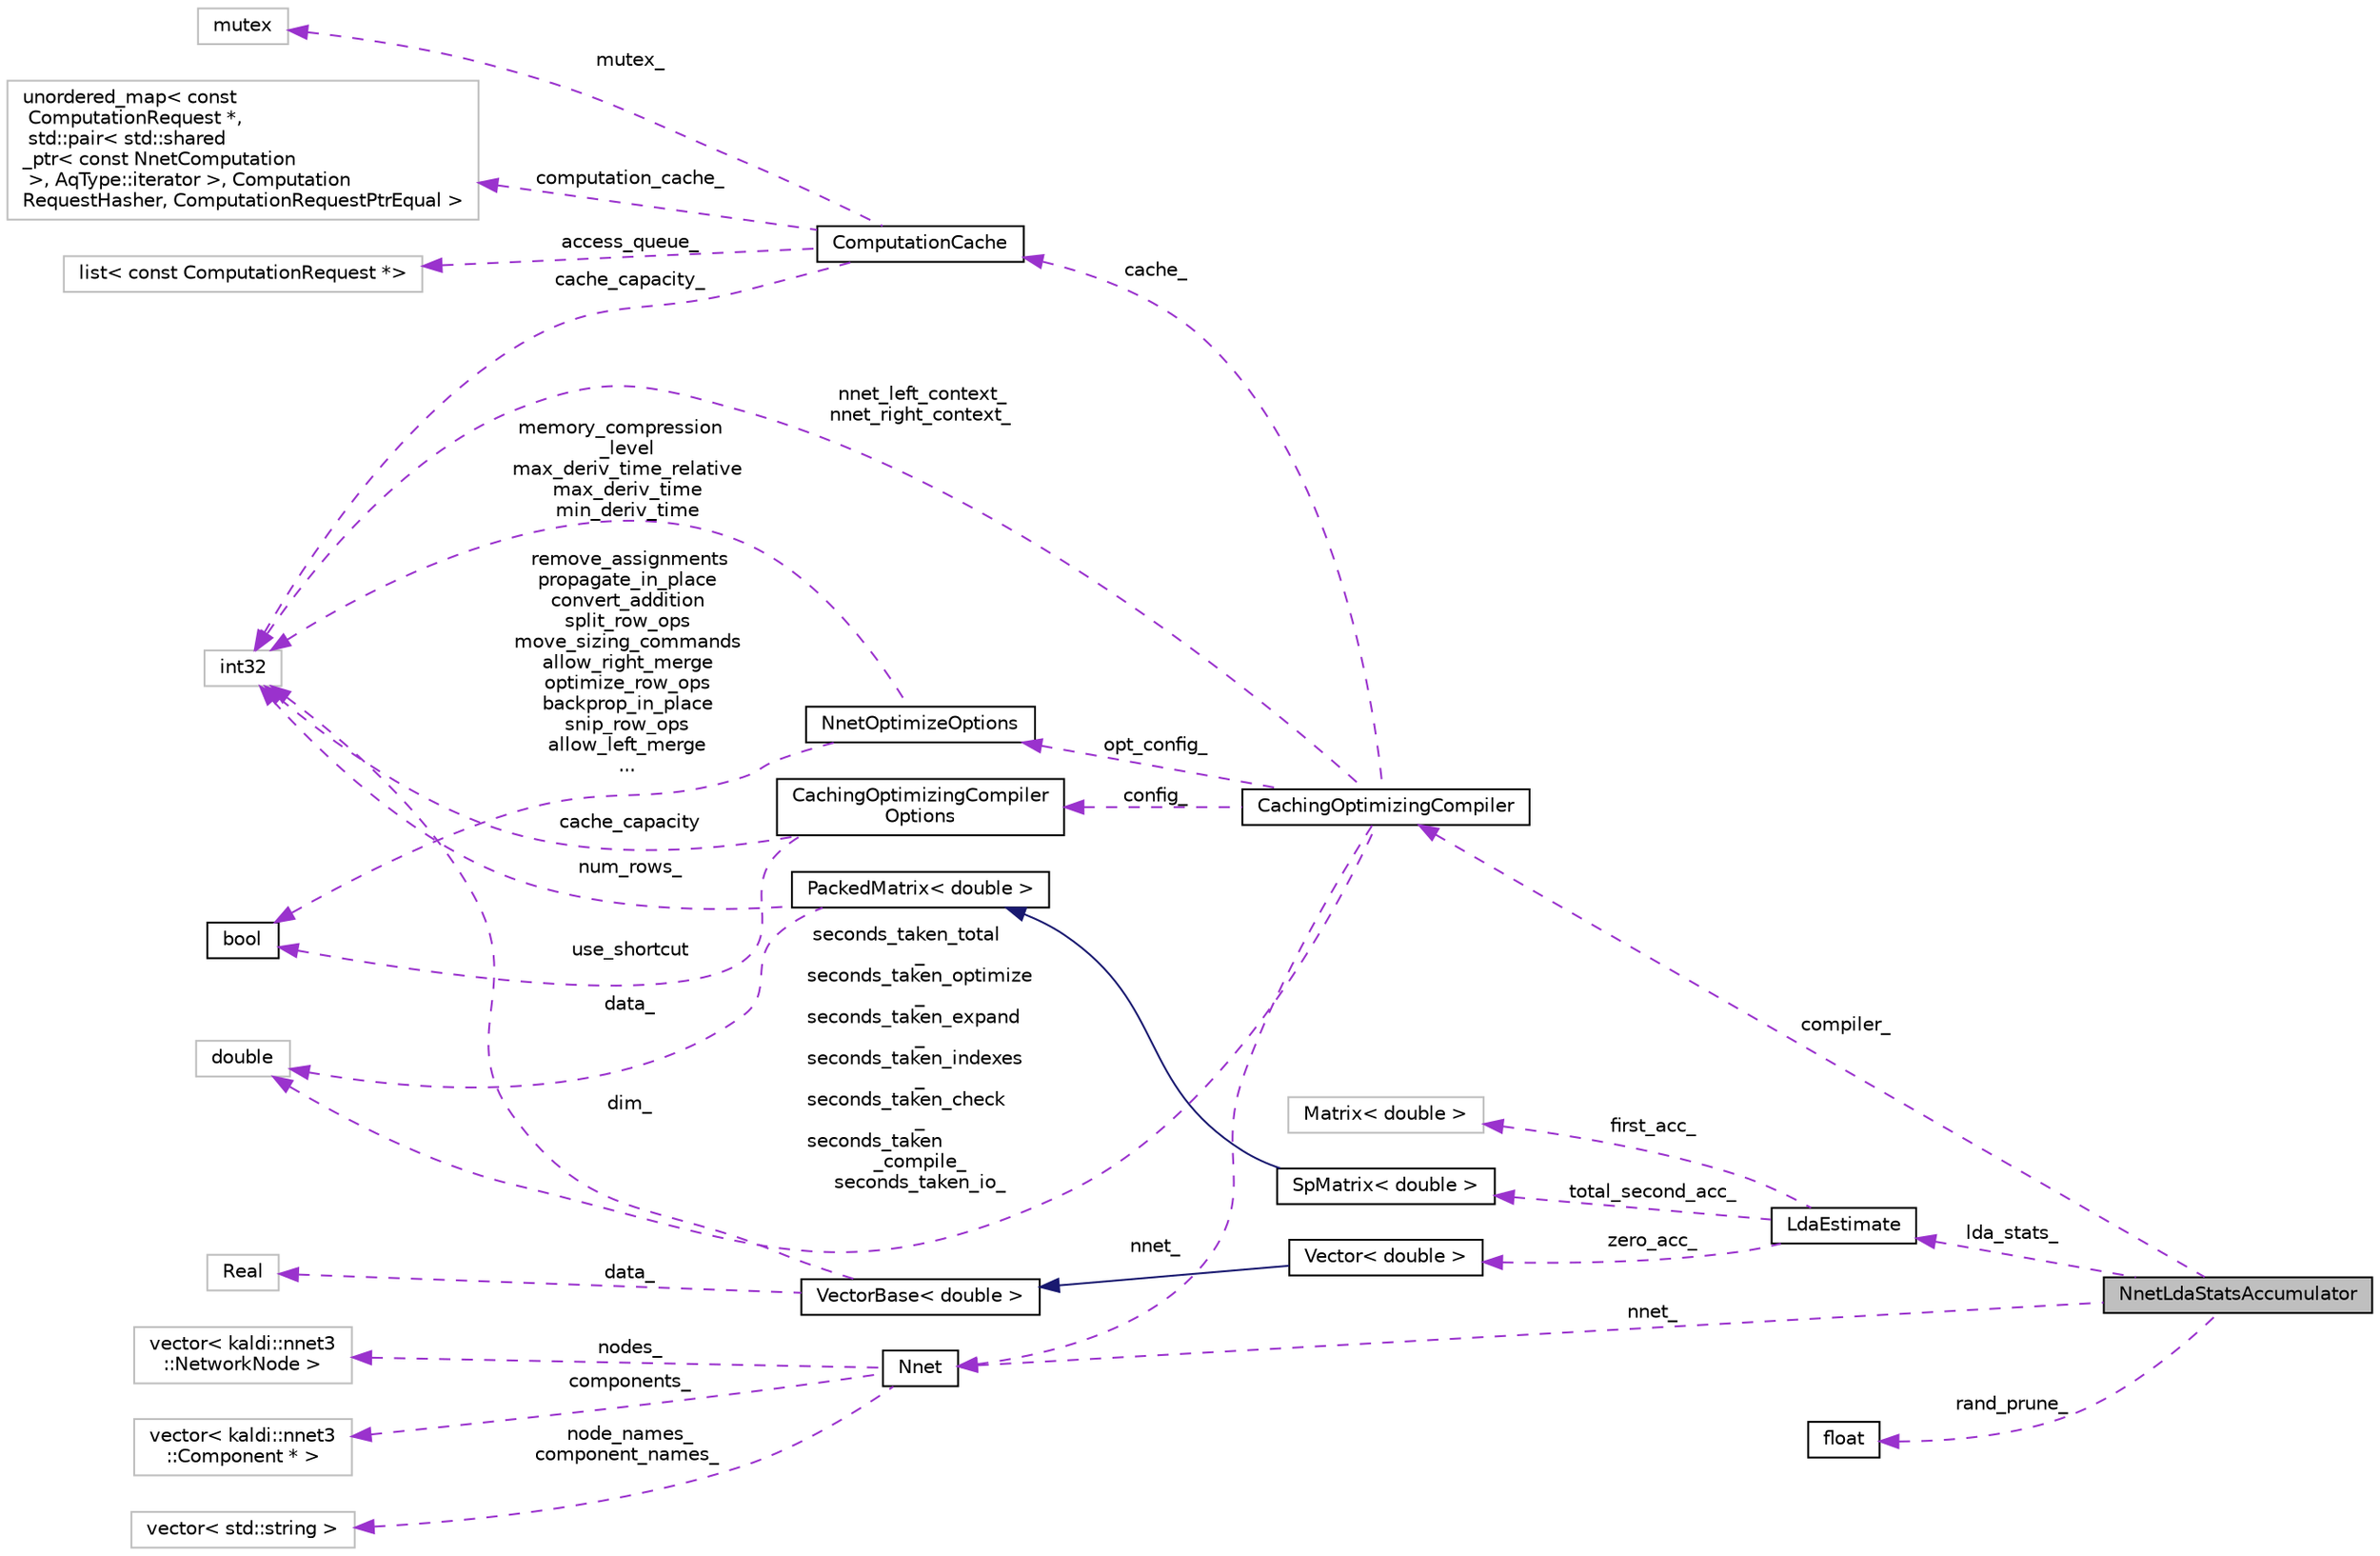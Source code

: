 digraph "NnetLdaStatsAccumulator"
{
  edge [fontname="Helvetica",fontsize="10",labelfontname="Helvetica",labelfontsize="10"];
  node [fontname="Helvetica",fontsize="10",shape=record];
  rankdir="LR";
  Node1 [label="NnetLdaStatsAccumulator",height=0.2,width=0.4,color="black", fillcolor="grey75", style="filled", fontcolor="black"];
  Node2 -> Node1 [dir="back",color="darkorchid3",fontsize="10",style="dashed",label=" compiler_" ,fontname="Helvetica"];
  Node2 [label="CachingOptimizingCompiler",height=0.2,width=0.4,color="black", fillcolor="white", style="filled",URL="$classkaldi_1_1nnet3_1_1CachingOptimizingCompiler.html",tooltip="This class enables you to do the compilation and optimization in one call, and also ensures that if t..."];
  Node3 -> Node2 [dir="back",color="darkorchid3",fontsize="10",style="dashed",label=" seconds_taken_total\l_\nseconds_taken_optimize\l_\nseconds_taken_expand\l_\nseconds_taken_indexes\l_\nseconds_taken_check\l_\nseconds_taken\l_compile_\nseconds_taken_io_" ,fontname="Helvetica"];
  Node3 [label="double",height=0.2,width=0.4,color="grey75", fillcolor="white", style="filled"];
  Node4 -> Node2 [dir="back",color="darkorchid3",fontsize="10",style="dashed",label=" cache_" ,fontname="Helvetica"];
  Node4 [label="ComputationCache",height=0.2,width=0.4,color="black", fillcolor="white", style="filled",URL="$classkaldi_1_1nnet3_1_1ComputationCache.html",tooltip="Class ComputationCache is used inside class CachingOptimizingCompiler to cache previously computed co..."];
  Node5 -> Node4 [dir="back",color="darkorchid3",fontsize="10",style="dashed",label=" mutex_" ,fontname="Helvetica"];
  Node5 [label="mutex",height=0.2,width=0.4,color="grey75", fillcolor="white", style="filled"];
  Node6 -> Node4 [dir="back",color="darkorchid3",fontsize="10",style="dashed",label=" computation_cache_" ,fontname="Helvetica"];
  Node6 [label="unordered_map\< const\l ComputationRequest *,\l std::pair\< std::shared\l_ptr\< const NnetComputation\l \>, AqType::iterator \>, Computation\lRequestHasher, ComputationRequestPtrEqual \>",height=0.2,width=0.4,color="grey75", fillcolor="white", style="filled"];
  Node7 -> Node4 [dir="back",color="darkorchid3",fontsize="10",style="dashed",label=" access_queue_" ,fontname="Helvetica"];
  Node7 [label="list\< const ComputationRequest *\>",height=0.2,width=0.4,color="grey75", fillcolor="white", style="filled"];
  Node8 -> Node4 [dir="back",color="darkorchid3",fontsize="10",style="dashed",label=" cache_capacity_" ,fontname="Helvetica"];
  Node8 [label="int32",height=0.2,width=0.4,color="grey75", fillcolor="white", style="filled"];
  Node9 -> Node2 [dir="back",color="darkorchid3",fontsize="10",style="dashed",label=" config_" ,fontname="Helvetica"];
  Node9 [label="CachingOptimizingCompiler\lOptions",height=0.2,width=0.4,color="black", fillcolor="white", style="filled",URL="$structkaldi_1_1nnet3_1_1CachingOptimizingCompilerOptions.html"];
  Node10 -> Node9 [dir="back",color="darkorchid3",fontsize="10",style="dashed",label=" use_shortcut" ,fontname="Helvetica"];
  Node10 [label="bool",height=0.2,width=0.4,color="black", fillcolor="white", style="filled",URL="$classbool.html"];
  Node8 -> Node9 [dir="back",color="darkorchid3",fontsize="10",style="dashed",label=" cache_capacity" ,fontname="Helvetica"];
  Node11 -> Node2 [dir="back",color="darkorchid3",fontsize="10",style="dashed",label=" opt_config_" ,fontname="Helvetica"];
  Node11 [label="NnetOptimizeOptions",height=0.2,width=0.4,color="black", fillcolor="white", style="filled",URL="$structkaldi_1_1nnet3_1_1NnetOptimizeOptions.html"];
  Node10 -> Node11 [dir="back",color="darkorchid3",fontsize="10",style="dashed",label=" remove_assignments\npropagate_in_place\nconvert_addition\nsplit_row_ops\nmove_sizing_commands\nallow_right_merge\noptimize_row_ops\nbackprop_in_place\nsnip_row_ops\nallow_left_merge\n..." ,fontname="Helvetica"];
  Node8 -> Node11 [dir="back",color="darkorchid3",fontsize="10",style="dashed",label=" memory_compression\l_level\nmax_deriv_time_relative\nmax_deriv_time\nmin_deriv_time" ,fontname="Helvetica"];
  Node12 -> Node2 [dir="back",color="darkorchid3",fontsize="10",style="dashed",label=" nnet_" ,fontname="Helvetica"];
  Node12 [label="Nnet",height=0.2,width=0.4,color="black", fillcolor="white", style="filled",URL="$classkaldi_1_1nnet3_1_1Nnet.html"];
  Node13 -> Node12 [dir="back",color="darkorchid3",fontsize="10",style="dashed",label=" node_names_\ncomponent_names_" ,fontname="Helvetica"];
  Node13 [label="vector\< std::string \>",height=0.2,width=0.4,color="grey75", fillcolor="white", style="filled"];
  Node14 -> Node12 [dir="back",color="darkorchid3",fontsize="10",style="dashed",label=" nodes_" ,fontname="Helvetica"];
  Node14 [label="vector\< kaldi::nnet3\l::NetworkNode \>",height=0.2,width=0.4,color="grey75", fillcolor="white", style="filled"];
  Node15 -> Node12 [dir="back",color="darkorchid3",fontsize="10",style="dashed",label=" components_" ,fontname="Helvetica"];
  Node15 [label="vector\< kaldi::nnet3\l::Component * \>",height=0.2,width=0.4,color="grey75", fillcolor="white", style="filled"];
  Node8 -> Node2 [dir="back",color="darkorchid3",fontsize="10",style="dashed",label=" nnet_left_context_\nnnet_right_context_" ,fontname="Helvetica"];
  Node16 -> Node1 [dir="back",color="darkorchid3",fontsize="10",style="dashed",label=" lda_stats_" ,fontname="Helvetica"];
  Node16 [label="LdaEstimate",height=0.2,width=0.4,color="black", fillcolor="white", style="filled",URL="$classkaldi_1_1LdaEstimate.html",tooltip="Class for computing linear discriminant analysis (LDA) transform. "];
  Node17 -> Node16 [dir="back",color="darkorchid3",fontsize="10",style="dashed",label=" first_acc_" ,fontname="Helvetica"];
  Node17 [label="Matrix\< double \>",height=0.2,width=0.4,color="grey75", fillcolor="white", style="filled"];
  Node18 -> Node16 [dir="back",color="darkorchid3",fontsize="10",style="dashed",label=" total_second_acc_" ,fontname="Helvetica"];
  Node18 [label="SpMatrix\< double \>",height=0.2,width=0.4,color="black", fillcolor="white", style="filled",URL="$classkaldi_1_1SpMatrix.html"];
  Node19 -> Node18 [dir="back",color="midnightblue",fontsize="10",style="solid",fontname="Helvetica"];
  Node19 [label="PackedMatrix\< double \>",height=0.2,width=0.4,color="black", fillcolor="white", style="filled",URL="$classkaldi_1_1PackedMatrix.html"];
  Node3 -> Node19 [dir="back",color="darkorchid3",fontsize="10",style="dashed",label=" data_" ,fontname="Helvetica"];
  Node8 -> Node19 [dir="back",color="darkorchid3",fontsize="10",style="dashed",label=" num_rows_" ,fontname="Helvetica"];
  Node20 -> Node16 [dir="back",color="darkorchid3",fontsize="10",style="dashed",label=" zero_acc_" ,fontname="Helvetica"];
  Node20 [label="Vector\< double \>",height=0.2,width=0.4,color="black", fillcolor="white", style="filled",URL="$classkaldi_1_1Vector.html"];
  Node21 -> Node20 [dir="back",color="midnightblue",fontsize="10",style="solid",fontname="Helvetica"];
  Node21 [label="VectorBase\< double \>",height=0.2,width=0.4,color="black", fillcolor="white", style="filled",URL="$classkaldi_1_1VectorBase.html",tooltip="Provides a vector abstraction class. "];
  Node22 -> Node21 [dir="back",color="darkorchid3",fontsize="10",style="dashed",label=" data_" ,fontname="Helvetica"];
  Node22 [label="Real",height=0.2,width=0.4,color="grey75", fillcolor="white", style="filled"];
  Node8 -> Node21 [dir="back",color="darkorchid3",fontsize="10",style="dashed",label=" dim_" ,fontname="Helvetica"];
  Node23 -> Node1 [dir="back",color="darkorchid3",fontsize="10",style="dashed",label=" rand_prune_" ,fontname="Helvetica"];
  Node23 [label="float",height=0.2,width=0.4,color="black", fillcolor="white", style="filled",URL="$classfloat.html"];
  Node12 -> Node1 [dir="back",color="darkorchid3",fontsize="10",style="dashed",label=" nnet_" ,fontname="Helvetica"];
}
